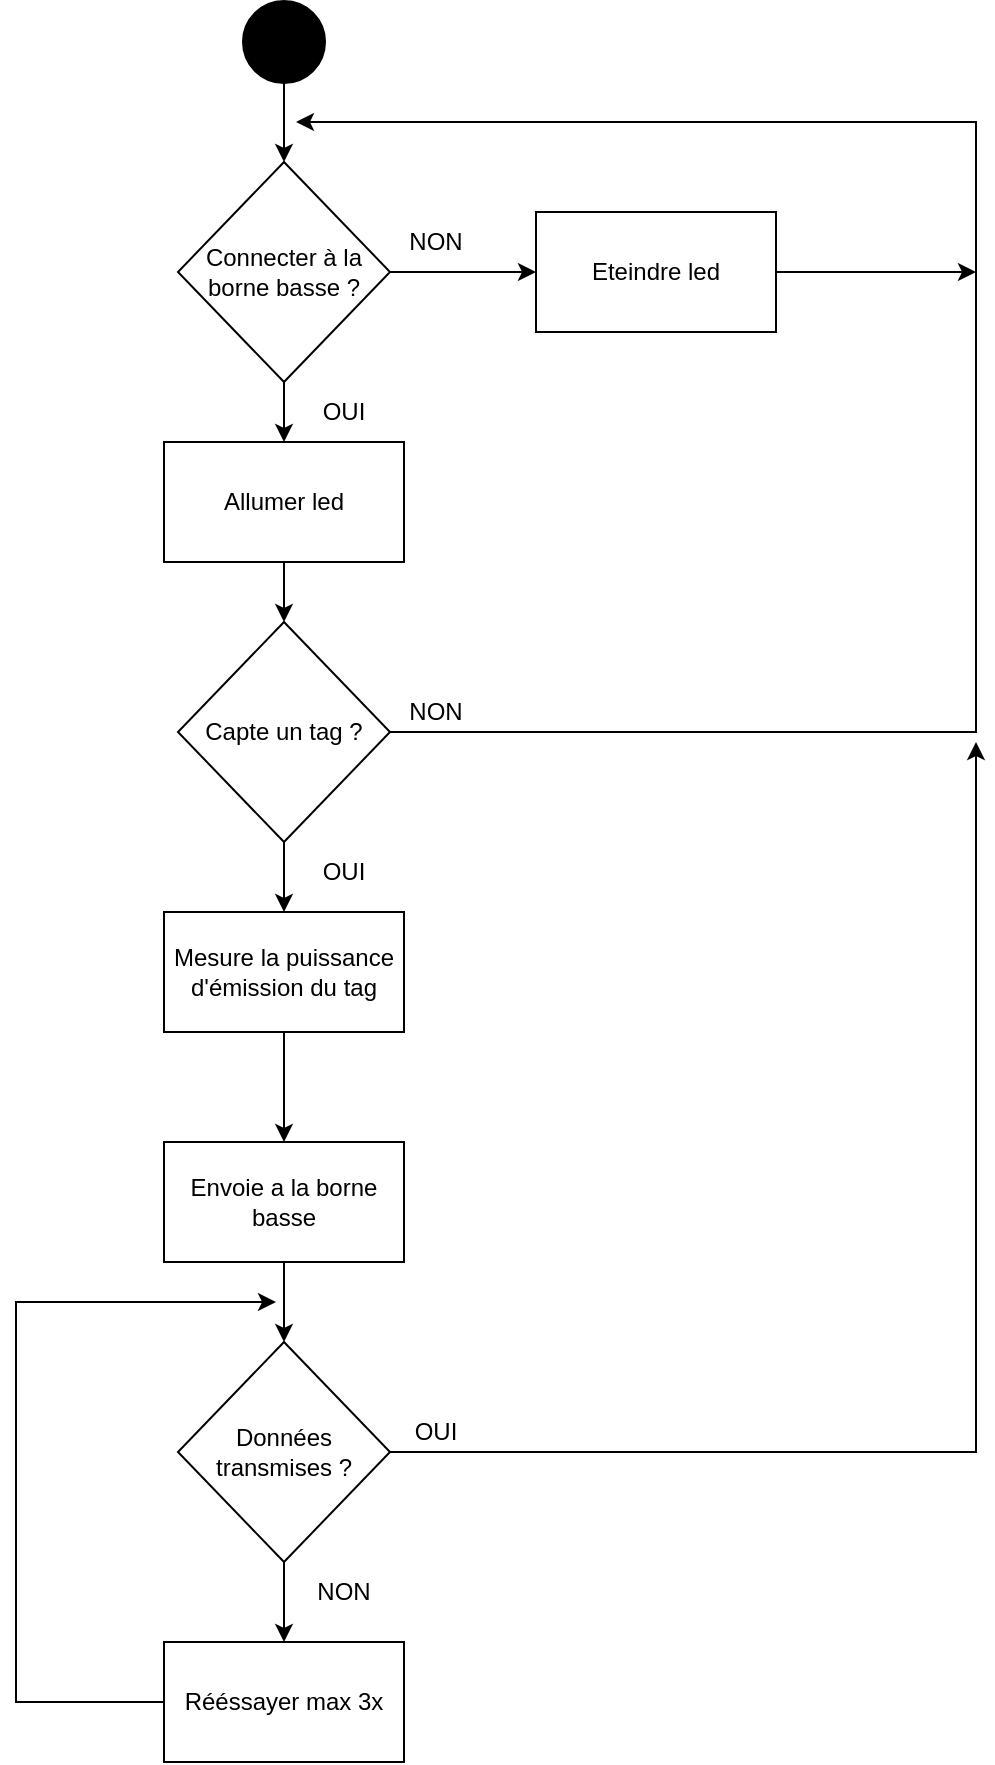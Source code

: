 <mxfile version="24.2.5" type="device">
  <diagram name="Page-1" id="mKLA0psaA9e9WBNYotwk">
    <mxGraphModel dx="1034" dy="519" grid="1" gridSize="10" guides="1" tooltips="1" connect="1" arrows="1" fold="1" page="1" pageScale="1" pageWidth="827" pageHeight="1169" math="0" shadow="0">
      <root>
        <mxCell id="0" />
        <mxCell id="1" parent="0" />
        <mxCell id="3HFX_NbLAkb4gvKdpa1r-2" value="Envoie a la borne basse" style="rounded=0;whiteSpace=wrap;html=1;" parent="1" vertex="1">
          <mxGeometry x="354" y="700" width="120" height="60" as="geometry" />
        </mxCell>
        <mxCell id="3HFX_NbLAkb4gvKdpa1r-3" value="Connecter à la borne basse ?" style="rhombus;whiteSpace=wrap;html=1;" parent="1" vertex="1">
          <mxGeometry x="361" y="210" width="106" height="110" as="geometry" />
        </mxCell>
        <mxCell id="3HFX_NbLAkb4gvKdpa1r-4" value="" style="endArrow=classic;html=1;rounded=0;exitX=0.5;exitY=1;exitDx=0;exitDy=0;" parent="1" target="3HFX_NbLAkb4gvKdpa1r-3" edge="1">
          <mxGeometry width="50" height="50" relative="1" as="geometry">
            <mxPoint x="414" y="170" as="sourcePoint" />
            <mxPoint x="440" y="290" as="targetPoint" />
          </mxGeometry>
        </mxCell>
        <mxCell id="3HFX_NbLAkb4gvKdpa1r-8" value="Capte un tag ?" style="rhombus;whiteSpace=wrap;html=1;" parent="1" vertex="1">
          <mxGeometry x="361" y="440" width="106" height="110" as="geometry" />
        </mxCell>
        <mxCell id="3HFX_NbLAkb4gvKdpa1r-9" value="" style="endArrow=classic;html=1;rounded=0;entryX=0.5;entryY=0;entryDx=0;entryDy=0;exitX=0.5;exitY=1;exitDx=0;exitDy=0;" parent="1" source="3HFX_NbLAkb4gvKdpa1r-3" target="3HFX_NbLAkb4gvKdpa1r-16" edge="1">
          <mxGeometry width="50" height="50" relative="1" as="geometry">
            <mxPoint x="390" y="350" as="sourcePoint" />
            <mxPoint x="440" y="300" as="targetPoint" />
          </mxGeometry>
        </mxCell>
        <mxCell id="3HFX_NbLAkb4gvKdpa1r-10" value="" style="endArrow=classic;html=1;rounded=0;exitX=1;exitY=0.5;exitDx=0;exitDy=0;" parent="1" source="3HFX_NbLAkb4gvKdpa1r-8" edge="1">
          <mxGeometry width="50" height="50" relative="1" as="geometry">
            <mxPoint x="390" y="350" as="sourcePoint" />
            <mxPoint x="420" y="190" as="targetPoint" />
            <Array as="points">
              <mxPoint x="760" y="495" />
              <mxPoint x="760" y="190" />
            </Array>
          </mxGeometry>
        </mxCell>
        <mxCell id="3HFX_NbLAkb4gvKdpa1r-11" value="Mesure la puissance d&#39;émission du tag" style="rounded=0;whiteSpace=wrap;html=1;" parent="1" vertex="1">
          <mxGeometry x="354" y="585" width="120" height="60" as="geometry" />
        </mxCell>
        <mxCell id="3HFX_NbLAkb4gvKdpa1r-12" value="" style="endArrow=classic;html=1;rounded=0;exitX=0.5;exitY=1;exitDx=0;exitDy=0;entryX=0.5;entryY=0;entryDx=0;entryDy=0;" parent="1" source="3HFX_NbLAkb4gvKdpa1r-8" target="3HFX_NbLAkb4gvKdpa1r-11" edge="1">
          <mxGeometry width="50" height="50" relative="1" as="geometry">
            <mxPoint x="390" y="440" as="sourcePoint" />
            <mxPoint x="440" y="390" as="targetPoint" />
          </mxGeometry>
        </mxCell>
        <mxCell id="3HFX_NbLAkb4gvKdpa1r-13" value="" style="endArrow=classic;html=1;rounded=0;exitX=0.5;exitY=1;exitDx=0;exitDy=0;entryX=0.5;entryY=0;entryDx=0;entryDy=0;" parent="1" source="3HFX_NbLAkb4gvKdpa1r-11" target="3HFX_NbLAkb4gvKdpa1r-2" edge="1">
          <mxGeometry width="50" height="50" relative="1" as="geometry">
            <mxPoint x="390" y="500" as="sourcePoint" />
            <mxPoint x="440" y="450" as="targetPoint" />
          </mxGeometry>
        </mxCell>
        <mxCell id="3HFX_NbLAkb4gvKdpa1r-15" value="Données transmises ?" style="rhombus;whiteSpace=wrap;html=1;" parent="1" vertex="1">
          <mxGeometry x="361" y="800" width="106" height="110" as="geometry" />
        </mxCell>
        <mxCell id="3HFX_NbLAkb4gvKdpa1r-16" value="Allumer led" style="rounded=0;whiteSpace=wrap;html=1;" parent="1" vertex="1">
          <mxGeometry x="354" y="350" width="120" height="60" as="geometry" />
        </mxCell>
        <mxCell id="3HFX_NbLAkb4gvKdpa1r-17" value="" style="endArrow=classic;html=1;rounded=0;exitX=0.5;exitY=1;exitDx=0;exitDy=0;entryX=0.5;entryY=0;entryDx=0;entryDy=0;" parent="1" source="3HFX_NbLAkb4gvKdpa1r-16" target="3HFX_NbLAkb4gvKdpa1r-8" edge="1">
          <mxGeometry width="50" height="50" relative="1" as="geometry">
            <mxPoint x="390" y="530" as="sourcePoint" />
            <mxPoint x="440" y="480" as="targetPoint" />
          </mxGeometry>
        </mxCell>
        <mxCell id="3HFX_NbLAkb4gvKdpa1r-18" value="" style="endArrow=classic;html=1;rounded=0;exitX=0.5;exitY=1;exitDx=0;exitDy=0;entryX=0.5;entryY=0;entryDx=0;entryDy=0;" parent="1" source="3HFX_NbLAkb4gvKdpa1r-2" target="3HFX_NbLAkb4gvKdpa1r-15" edge="1">
          <mxGeometry width="50" height="50" relative="1" as="geometry">
            <mxPoint x="390" y="750" as="sourcePoint" />
            <mxPoint x="440" y="700" as="targetPoint" />
          </mxGeometry>
        </mxCell>
        <mxCell id="3HFX_NbLAkb4gvKdpa1r-19" value="Rééssayer max 3x" style="rounded=0;whiteSpace=wrap;html=1;" parent="1" vertex="1">
          <mxGeometry x="354" y="950" width="120" height="60" as="geometry" />
        </mxCell>
        <mxCell id="3HFX_NbLAkb4gvKdpa1r-20" value="" style="endArrow=classic;html=1;rounded=0;exitX=0.5;exitY=1;exitDx=0;exitDy=0;entryX=0.5;entryY=0;entryDx=0;entryDy=0;" parent="1" source="3HFX_NbLAkb4gvKdpa1r-15" target="3HFX_NbLAkb4gvKdpa1r-19" edge="1">
          <mxGeometry width="50" height="50" relative="1" as="geometry">
            <mxPoint x="390" y="750" as="sourcePoint" />
            <mxPoint x="440" y="700" as="targetPoint" />
          </mxGeometry>
        </mxCell>
        <mxCell id="3HFX_NbLAkb4gvKdpa1r-21" value="" style="endArrow=classic;html=1;rounded=0;exitX=1;exitY=0.5;exitDx=0;exitDy=0;" parent="1" source="3HFX_NbLAkb4gvKdpa1r-15" edge="1">
          <mxGeometry width="50" height="50" relative="1" as="geometry">
            <mxPoint x="550" y="980" as="sourcePoint" />
            <mxPoint x="760" y="500" as="targetPoint" />
            <Array as="points">
              <mxPoint x="760" y="855" />
            </Array>
          </mxGeometry>
        </mxCell>
        <mxCell id="3HFX_NbLAkb4gvKdpa1r-22" value="" style="endArrow=classic;html=1;rounded=0;exitX=0;exitY=0.5;exitDx=0;exitDy=0;" parent="1" source="3HFX_NbLAkb4gvKdpa1r-19" edge="1">
          <mxGeometry width="50" height="50" relative="1" as="geometry">
            <mxPoint x="390" y="750" as="sourcePoint" />
            <mxPoint x="410" y="780" as="targetPoint" />
            <Array as="points">
              <mxPoint x="280" y="980" />
              <mxPoint x="280" y="780" />
            </Array>
          </mxGeometry>
        </mxCell>
        <mxCell id="3HFX_NbLAkb4gvKdpa1r-23" value="OUI" style="text;html=1;strokeColor=none;fillColor=none;align=center;verticalAlign=middle;whiteSpace=wrap;rounded=0;" parent="1" vertex="1">
          <mxGeometry x="414" y="320" width="60" height="30" as="geometry" />
        </mxCell>
        <mxCell id="3HFX_NbLAkb4gvKdpa1r-24" value="OUI" style="text;html=1;strokeColor=none;fillColor=none;align=center;verticalAlign=middle;whiteSpace=wrap;rounded=0;" parent="1" vertex="1">
          <mxGeometry x="414" y="550" width="60" height="30" as="geometry" />
        </mxCell>
        <mxCell id="3HFX_NbLAkb4gvKdpa1r-25" value="OUI" style="text;html=1;strokeColor=none;fillColor=none;align=center;verticalAlign=middle;whiteSpace=wrap;rounded=0;" parent="1" vertex="1">
          <mxGeometry x="460" y="830" width="60" height="30" as="geometry" />
        </mxCell>
        <mxCell id="3HFX_NbLAkb4gvKdpa1r-26" value="NON" style="text;html=1;strokeColor=none;fillColor=none;align=center;verticalAlign=middle;whiteSpace=wrap;rounded=0;" parent="1" vertex="1">
          <mxGeometry x="460" y="470" width="60" height="30" as="geometry" />
        </mxCell>
        <mxCell id="3HFX_NbLAkb4gvKdpa1r-27" value="NON" style="text;html=1;strokeColor=none;fillColor=none;align=center;verticalAlign=middle;whiteSpace=wrap;rounded=0;" parent="1" vertex="1">
          <mxGeometry x="414" y="910" width="60" height="30" as="geometry" />
        </mxCell>
        <mxCell id="3HFX_NbLAkb4gvKdpa1r-28" value="NON" style="text;html=1;strokeColor=none;fillColor=none;align=center;verticalAlign=middle;whiteSpace=wrap;rounded=0;" parent="1" vertex="1">
          <mxGeometry x="460" y="235" width="60" height="30" as="geometry" />
        </mxCell>
        <mxCell id="3HFX_NbLAkb4gvKdpa1r-29" value="Eteindre led" style="rounded=0;whiteSpace=wrap;html=1;" parent="1" vertex="1">
          <mxGeometry x="540" y="235" width="120" height="60" as="geometry" />
        </mxCell>
        <mxCell id="3HFX_NbLAkb4gvKdpa1r-31" value="" style="endArrow=classic;html=1;rounded=0;entryX=0;entryY=0.5;entryDx=0;entryDy=0;exitX=1;exitY=0.5;exitDx=0;exitDy=0;" parent="1" source="3HFX_NbLAkb4gvKdpa1r-3" target="3HFX_NbLAkb4gvKdpa1r-29" edge="1">
          <mxGeometry width="50" height="50" relative="1" as="geometry">
            <mxPoint x="470" y="265" as="sourcePoint" />
            <mxPoint x="440" y="600" as="targetPoint" />
          </mxGeometry>
        </mxCell>
        <mxCell id="3HFX_NbLAkb4gvKdpa1r-32" value="" style="endArrow=classic;html=1;rounded=0;exitX=1;exitY=0.5;exitDx=0;exitDy=0;" parent="1" source="3HFX_NbLAkb4gvKdpa1r-29" edge="1">
          <mxGeometry width="50" height="50" relative="1" as="geometry">
            <mxPoint x="390" y="550" as="sourcePoint" />
            <mxPoint x="760" y="265" as="targetPoint" />
          </mxGeometry>
        </mxCell>
        <mxCell id="pmRIeDr3aKFTQj2ujKGu-3" value="" style="shape=ellipse;html=1;fillColor=strokeColor;strokeWidth=2;verticalLabelPosition=bottom;verticalAlignment=top;perimeter=ellipsePerimeter;" vertex="1" parent="1">
          <mxGeometry x="394" y="130" width="40" height="40" as="geometry" />
        </mxCell>
      </root>
    </mxGraphModel>
  </diagram>
</mxfile>

